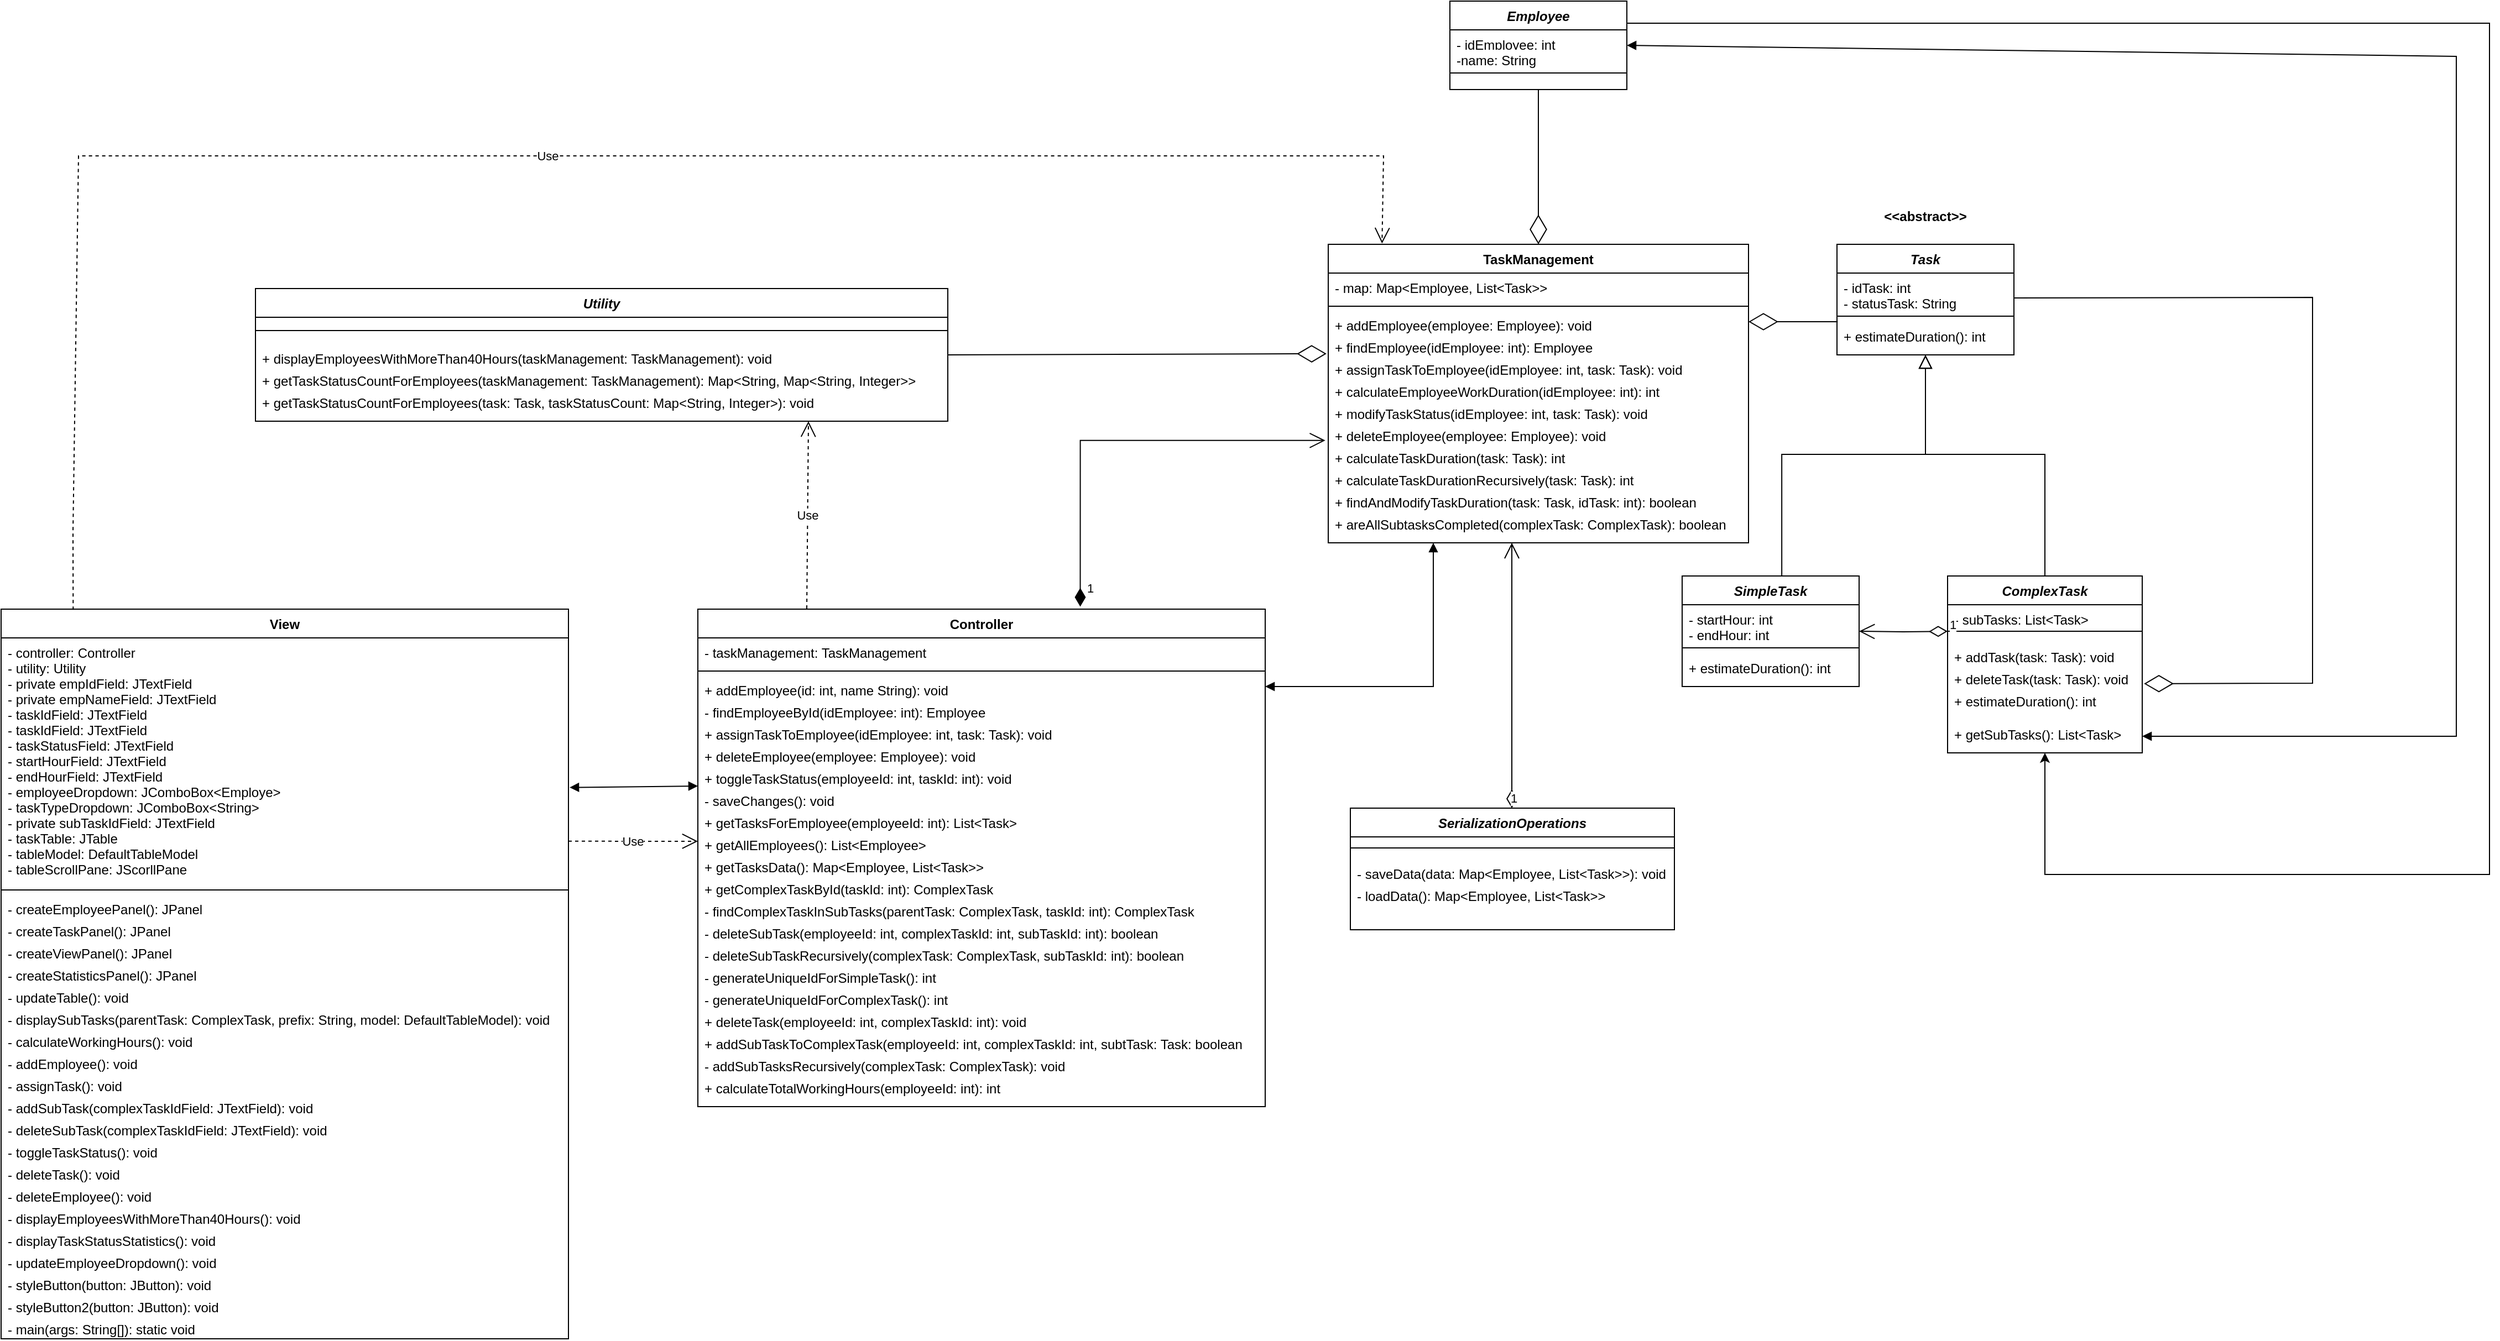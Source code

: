 <mxfile version="26.1.1" pages="3">
  <diagram id="C5RBs43oDa-KdzZeNtuy" name="Class Diagram">
    <mxGraphModel dx="4576" dy="1412" grid="1" gridSize="10" guides="1" tooltips="1" connect="1" arrows="1" fold="1" page="1" pageScale="1" pageWidth="827" pageHeight="1169" math="0" shadow="0">
      <root>
        <mxCell id="WIyWlLk6GJQsqaUBKTNV-0" />
        <mxCell id="WIyWlLk6GJQsqaUBKTNV-1" parent="WIyWlLk6GJQsqaUBKTNV-0" />
        <mxCell id="zkfFHV4jXpPFQw0GAbJ--0" value="Task" style="swimlane;fontStyle=3;align=center;verticalAlign=top;childLayout=stackLayout;horizontal=1;startSize=26;horizontalStack=0;resizeParent=1;resizeLast=0;collapsible=1;marginBottom=0;rounded=0;shadow=0;strokeWidth=1;" parent="WIyWlLk6GJQsqaUBKTNV-1" vertex="1">
          <mxGeometry x="210" y="320" width="160" height="100" as="geometry">
            <mxRectangle x="230" y="140" width="160" height="26" as="alternateBounds" />
          </mxGeometry>
        </mxCell>
        <mxCell id="zkfFHV4jXpPFQw0GAbJ--1" value="- idTask: int" style="text;align=left;verticalAlign=top;spacingLeft=4;spacingRight=4;overflow=hidden;rotatable=0;points=[[0,0.5],[1,0.5]];portConstraint=eastwest;" parent="zkfFHV4jXpPFQw0GAbJ--0" vertex="1">
          <mxGeometry y="26" width="160" height="14" as="geometry" />
        </mxCell>
        <mxCell id="zkfFHV4jXpPFQw0GAbJ--2" value="- statusTask: String" style="text;align=left;verticalAlign=top;spacingLeft=4;spacingRight=4;overflow=hidden;rotatable=0;points=[[0,0.5],[1,0.5]];portConstraint=eastwest;rounded=0;shadow=0;html=0;" parent="zkfFHV4jXpPFQw0GAbJ--0" vertex="1">
          <mxGeometry y="40" width="160" height="20" as="geometry" />
        </mxCell>
        <mxCell id="zkfFHV4jXpPFQw0GAbJ--4" value="" style="line;html=1;strokeWidth=1;align=left;verticalAlign=middle;spacingTop=-1;spacingLeft=3;spacingRight=3;rotatable=0;labelPosition=right;points=[];portConstraint=eastwest;" parent="zkfFHV4jXpPFQw0GAbJ--0" vertex="1">
          <mxGeometry y="60" width="160" height="10" as="geometry" />
        </mxCell>
        <mxCell id="zkfFHV4jXpPFQw0GAbJ--5" value="+ estimateDuration(): int" style="text;align=left;verticalAlign=top;spacingLeft=4;spacingRight=4;overflow=hidden;rotatable=0;points=[[0,0.5],[1,0.5]];portConstraint=eastwest;" parent="zkfFHV4jXpPFQw0GAbJ--0" vertex="1">
          <mxGeometry y="70" width="160" height="20" as="geometry" />
        </mxCell>
        <mxCell id="zkfFHV4jXpPFQw0GAbJ--12" value="" style="endArrow=block;endSize=10;endFill=0;shadow=0;strokeWidth=1;rounded=0;curved=0;edgeStyle=elbowEdgeStyle;elbow=vertical;exitX=0.563;exitY=0;exitDx=0;exitDy=0;exitPerimeter=0;" parent="WIyWlLk6GJQsqaUBKTNV-1" source="I8PFlKCPLrSHZDO6yJQt-6" target="zkfFHV4jXpPFQw0GAbJ--0" edge="1">
          <mxGeometry width="160" relative="1" as="geometry">
            <mxPoint x="190" y="560" as="sourcePoint" />
            <mxPoint x="190" y="403" as="targetPoint" />
            <Array as="points">
              <mxPoint x="290" y="510" />
            </Array>
          </mxGeometry>
        </mxCell>
        <mxCell id="zkfFHV4jXpPFQw0GAbJ--16" value="" style="endArrow=block;endSize=10;endFill=0;shadow=0;strokeWidth=1;rounded=0;curved=0;edgeStyle=elbowEdgeStyle;elbow=vertical;exitX=0.5;exitY=0;exitDx=0;exitDy=0;" parent="WIyWlLk6GJQsqaUBKTNV-1" source="I8PFlKCPLrSHZDO6yJQt-1" target="zkfFHV4jXpPFQw0GAbJ--0" edge="1">
          <mxGeometry width="160" relative="1" as="geometry">
            <mxPoint x="400" y="560" as="sourcePoint" />
            <mxPoint x="300" y="471" as="targetPoint" />
            <Array as="points">
              <mxPoint x="290" y="510" />
            </Array>
          </mxGeometry>
        </mxCell>
        <mxCell id="zkfFHV4jXpPFQw0GAbJ--17" value="TaskManagement" style="swimlane;fontStyle=1;align=center;verticalAlign=top;childLayout=stackLayout;horizontal=1;startSize=26;horizontalStack=0;resizeParent=1;resizeLast=0;collapsible=1;marginBottom=0;rounded=0;shadow=0;strokeWidth=1;" parent="WIyWlLk6GJQsqaUBKTNV-1" vertex="1">
          <mxGeometry x="-250" y="320" width="380" height="270" as="geometry">
            <mxRectangle x="550" y="140" width="160" height="26" as="alternateBounds" />
          </mxGeometry>
        </mxCell>
        <mxCell id="zkfFHV4jXpPFQw0GAbJ--18" value="- map: Map&lt;Employee, List&lt;Task&gt;&gt;" style="text;align=left;verticalAlign=top;spacingLeft=4;spacingRight=4;overflow=hidden;rotatable=0;points=[[0,0.5],[1,0.5]];portConstraint=eastwest;" parent="zkfFHV4jXpPFQw0GAbJ--17" vertex="1">
          <mxGeometry y="26" width="380" height="26" as="geometry" />
        </mxCell>
        <mxCell id="zkfFHV4jXpPFQw0GAbJ--23" value="" style="line;html=1;strokeWidth=1;align=left;verticalAlign=middle;spacingTop=-1;spacingLeft=3;spacingRight=3;rotatable=0;labelPosition=right;points=[];portConstraint=eastwest;" parent="zkfFHV4jXpPFQw0GAbJ--17" vertex="1">
          <mxGeometry y="52" width="380" height="8" as="geometry" />
        </mxCell>
        <mxCell id="I8PFlKCPLrSHZDO6yJQt-14" value="+ addEmployee(employee: Employee): void" style="text;align=left;verticalAlign=top;spacingLeft=4;spacingRight=4;overflow=hidden;rotatable=0;points=[[0,0.5],[1,0.5]];portConstraint=eastwest;" parent="zkfFHV4jXpPFQw0GAbJ--17" vertex="1">
          <mxGeometry y="60" width="380" height="20" as="geometry" />
        </mxCell>
        <mxCell id="I8PFlKCPLrSHZDO6yJQt-15" value="+ findEmployee(idEmployee: int): Employee" style="text;align=left;verticalAlign=top;spacingLeft=4;spacingRight=4;overflow=hidden;rotatable=0;points=[[0,0.5],[1,0.5]];portConstraint=eastwest;" parent="zkfFHV4jXpPFQw0GAbJ--17" vertex="1">
          <mxGeometry y="80" width="380" height="20" as="geometry" />
        </mxCell>
        <mxCell id="I8PFlKCPLrSHZDO6yJQt-16" value="+ assignTaskToEmployee(idEmployee: int, task: Task): void" style="text;align=left;verticalAlign=top;spacingLeft=4;spacingRight=4;overflow=hidden;rotatable=0;points=[[0,0.5],[1,0.5]];portConstraint=eastwest;" parent="zkfFHV4jXpPFQw0GAbJ--17" vertex="1">
          <mxGeometry y="100" width="380" height="20" as="geometry" />
        </mxCell>
        <mxCell id="I8PFlKCPLrSHZDO6yJQt-17" value="+ calculateEmployeeWorkDuration(idEmployee: int): int" style="text;align=left;verticalAlign=top;spacingLeft=4;spacingRight=4;overflow=hidden;rotatable=0;points=[[0,0.5],[1,0.5]];portConstraint=eastwest;" parent="zkfFHV4jXpPFQw0GAbJ--17" vertex="1">
          <mxGeometry y="120" width="380" height="20" as="geometry" />
        </mxCell>
        <mxCell id="I8PFlKCPLrSHZDO6yJQt-19" value="+ modifyTaskStatus(idEmployee: int, task: Task): void" style="text;align=left;verticalAlign=top;spacingLeft=4;spacingRight=4;overflow=hidden;rotatable=0;points=[[0,0.5],[1,0.5]];portConstraint=eastwest;" parent="zkfFHV4jXpPFQw0GAbJ--17" vertex="1">
          <mxGeometry y="140" width="380" height="20" as="geometry" />
        </mxCell>
        <mxCell id="I8PFlKCPLrSHZDO6yJQt-20" value="+ deleteEmployee(employee: Employee): void" style="text;align=left;verticalAlign=top;spacingLeft=4;spacingRight=4;overflow=hidden;rotatable=0;points=[[0,0.5],[1,0.5]];portConstraint=eastwest;" parent="zkfFHV4jXpPFQw0GAbJ--17" vertex="1">
          <mxGeometry y="160" width="380" height="20" as="geometry" />
        </mxCell>
        <mxCell id="I8PFlKCPLrSHZDO6yJQt-50" value="+ calculateTaskDuration(task: Task): int " style="text;align=left;verticalAlign=top;spacingLeft=4;spacingRight=4;overflow=hidden;rotatable=0;points=[[0,0.5],[1,0.5]];portConstraint=eastwest;" parent="zkfFHV4jXpPFQw0GAbJ--17" vertex="1">
          <mxGeometry y="180" width="380" height="20" as="geometry" />
        </mxCell>
        <mxCell id="6RNQ9JOmNGrseL3mevXN-9" value="+ calculateTaskDurationRecursively(task: Task): int " style="text;align=left;verticalAlign=top;spacingLeft=4;spacingRight=4;overflow=hidden;rotatable=0;points=[[0,0.5],[1,0.5]];portConstraint=eastwest;" parent="zkfFHV4jXpPFQw0GAbJ--17" vertex="1">
          <mxGeometry y="200" width="380" height="20" as="geometry" />
        </mxCell>
        <mxCell id="6RNQ9JOmNGrseL3mevXN-11" value="+ findAndModifyTaskDuration(task: Task, idTask: int): boolean" style="text;align=left;verticalAlign=top;spacingLeft=4;spacingRight=4;overflow=hidden;rotatable=0;points=[[0,0.5],[1,0.5]];portConstraint=eastwest;" parent="zkfFHV4jXpPFQw0GAbJ--17" vertex="1">
          <mxGeometry y="220" width="380" height="20" as="geometry" />
        </mxCell>
        <mxCell id="6RNQ9JOmNGrseL3mevXN-12" value="+ areAllSubtasksCompleted(complexTask: ComplexTask): boolean" style="text;align=left;verticalAlign=top;spacingLeft=4;spacingRight=4;overflow=hidden;rotatable=0;points=[[0,0.5],[1,0.5]];portConstraint=eastwest;" parent="zkfFHV4jXpPFQw0GAbJ--17" vertex="1">
          <mxGeometry y="240" width="380" height="20" as="geometry" />
        </mxCell>
        <mxCell id="I8PFlKCPLrSHZDO6yJQt-1" value="ComplexTask" style="swimlane;fontStyle=3;align=center;verticalAlign=top;childLayout=stackLayout;horizontal=1;startSize=26;horizontalStack=0;resizeParent=1;resizeLast=0;collapsible=1;marginBottom=0;rounded=0;shadow=0;strokeWidth=1;" parent="WIyWlLk6GJQsqaUBKTNV-1" vertex="1">
          <mxGeometry x="310" y="620" width="176" height="160" as="geometry">
            <mxRectangle x="230" y="140" width="160" height="26" as="alternateBounds" />
          </mxGeometry>
        </mxCell>
        <mxCell id="I8PFlKCPLrSHZDO6yJQt-2" value="- subTasks: List&lt;Task&gt;" style="text;align=left;verticalAlign=top;spacingLeft=4;spacingRight=4;overflow=hidden;rotatable=0;points=[[0,0.5],[1,0.5]];portConstraint=eastwest;" parent="I8PFlKCPLrSHZDO6yJQt-1" vertex="1">
          <mxGeometry y="26" width="176" height="14" as="geometry" />
        </mxCell>
        <mxCell id="I8PFlKCPLrSHZDO6yJQt-4" value="" style="line;html=1;strokeWidth=1;align=left;verticalAlign=middle;spacingTop=-1;spacingLeft=3;spacingRight=3;rotatable=0;labelPosition=right;points=[];portConstraint=eastwest;" parent="I8PFlKCPLrSHZDO6yJQt-1" vertex="1">
          <mxGeometry y="40" width="176" height="20" as="geometry" />
        </mxCell>
        <mxCell id="I8PFlKCPLrSHZDO6yJQt-11" value="+ addTask(task: Task): void" style="text;align=left;verticalAlign=top;spacingLeft=4;spacingRight=4;overflow=hidden;rotatable=0;points=[[0,0.5],[1,0.5]];portConstraint=eastwest;" parent="I8PFlKCPLrSHZDO6yJQt-1" vertex="1">
          <mxGeometry y="60" width="176" height="20" as="geometry" />
        </mxCell>
        <mxCell id="I8PFlKCPLrSHZDO6yJQt-12" value="+ deleteTask(task: Task): void" style="text;align=left;verticalAlign=top;spacingLeft=4;spacingRight=4;overflow=hidden;rotatable=0;points=[[0,0.5],[1,0.5]];portConstraint=eastwest;" parent="I8PFlKCPLrSHZDO6yJQt-1" vertex="1">
          <mxGeometry y="80" width="176" height="20" as="geometry" />
        </mxCell>
        <mxCell id="I8PFlKCPLrSHZDO6yJQt-5" value="+ estimateDuration(): int" style="text;align=left;verticalAlign=top;spacingLeft=4;spacingRight=4;overflow=hidden;rotatable=0;points=[[0,0.5],[1,0.5]];portConstraint=eastwest;" parent="I8PFlKCPLrSHZDO6yJQt-1" vertex="1">
          <mxGeometry y="100" width="176" height="30" as="geometry" />
        </mxCell>
        <mxCell id="6RNQ9JOmNGrseL3mevXN-8" value="+ getSubTasks(): List&lt;Task&gt;" style="text;align=left;verticalAlign=top;spacingLeft=4;spacingRight=4;overflow=hidden;rotatable=0;points=[[0,0.5],[1,0.5]];portConstraint=eastwest;" parent="I8PFlKCPLrSHZDO6yJQt-1" vertex="1">
          <mxGeometry y="130" width="176" height="30" as="geometry" />
        </mxCell>
        <mxCell id="I8PFlKCPLrSHZDO6yJQt-6" value="SimpleTask" style="swimlane;fontStyle=3;align=center;verticalAlign=top;childLayout=stackLayout;horizontal=1;startSize=26;horizontalStack=0;resizeParent=1;resizeLast=0;collapsible=1;marginBottom=0;rounded=0;shadow=0;strokeWidth=1;" parent="WIyWlLk6GJQsqaUBKTNV-1" vertex="1">
          <mxGeometry x="70" y="620" width="160" height="100" as="geometry">
            <mxRectangle x="120" y="350" width="160" height="26" as="alternateBounds" />
          </mxGeometry>
        </mxCell>
        <mxCell id="I8PFlKCPLrSHZDO6yJQt-7" value="- startHour: int" style="text;align=left;verticalAlign=top;spacingLeft=4;spacingRight=4;overflow=hidden;rotatable=0;points=[[0,0.5],[1,0.5]];portConstraint=eastwest;" parent="I8PFlKCPLrSHZDO6yJQt-6" vertex="1">
          <mxGeometry y="26" width="160" height="14" as="geometry" />
        </mxCell>
        <mxCell id="I8PFlKCPLrSHZDO6yJQt-8" value="- endHour: int" style="text;align=left;verticalAlign=top;spacingLeft=4;spacingRight=4;overflow=hidden;rotatable=0;points=[[0,0.5],[1,0.5]];portConstraint=eastwest;rounded=0;shadow=0;html=0;" parent="I8PFlKCPLrSHZDO6yJQt-6" vertex="1">
          <mxGeometry y="40" width="160" height="20" as="geometry" />
        </mxCell>
        <mxCell id="I8PFlKCPLrSHZDO6yJQt-9" value="" style="line;html=1;strokeWidth=1;align=left;verticalAlign=middle;spacingTop=-1;spacingLeft=3;spacingRight=3;rotatable=0;labelPosition=right;points=[];portConstraint=eastwest;" parent="I8PFlKCPLrSHZDO6yJQt-6" vertex="1">
          <mxGeometry y="60" width="160" height="10" as="geometry" />
        </mxCell>
        <mxCell id="I8PFlKCPLrSHZDO6yJQt-10" value="+ estimateDuration(): int" style="text;align=left;verticalAlign=top;spacingLeft=4;spacingRight=4;overflow=hidden;rotatable=0;points=[[0,0.5],[1,0.5]];portConstraint=eastwest;" parent="I8PFlKCPLrSHZDO6yJQt-6" vertex="1">
          <mxGeometry y="70" width="160" height="20" as="geometry" />
        </mxCell>
        <mxCell id="I8PFlKCPLrSHZDO6yJQt-13" value="&lt;b&gt;&amp;lt;&amp;lt;abstract&amp;gt;&amp;gt;&lt;/b&gt;" style="text;html=1;align=center;verticalAlign=middle;whiteSpace=wrap;rounded=0;" parent="WIyWlLk6GJQsqaUBKTNV-1" vertex="1">
          <mxGeometry x="247" y="280" width="86" height="30" as="geometry" />
        </mxCell>
        <mxCell id="6RNQ9JOmNGrseL3mevXN-87" style="edgeStyle=orthogonalEdgeStyle;rounded=0;orthogonalLoop=1;jettySize=auto;html=1;exitX=1;exitY=0.25;exitDx=0;exitDy=0;" parent="WIyWlLk6GJQsqaUBKTNV-1" source="I8PFlKCPLrSHZDO6yJQt-23" target="6RNQ9JOmNGrseL3mevXN-8" edge="1">
          <mxGeometry relative="1" as="geometry">
            <mxPoint x="420" y="890" as="targetPoint" />
            <Array as="points">
              <mxPoint x="800" y="120" />
              <mxPoint x="800" y="890" />
              <mxPoint x="398" y="890" />
            </Array>
          </mxGeometry>
        </mxCell>
        <mxCell id="I8PFlKCPLrSHZDO6yJQt-23" value="Employee" style="swimlane;fontStyle=3;align=center;verticalAlign=top;childLayout=stackLayout;horizontal=1;startSize=26;horizontalStack=0;resizeParent=1;resizeLast=0;collapsible=1;marginBottom=0;rounded=0;shadow=0;strokeWidth=1;" parent="WIyWlLk6GJQsqaUBKTNV-1" vertex="1">
          <mxGeometry x="-140" y="100" width="160" height="80" as="geometry">
            <mxRectangle x="230" y="140" width="160" height="26" as="alternateBounds" />
          </mxGeometry>
        </mxCell>
        <mxCell id="I8PFlKCPLrSHZDO6yJQt-24" value="- idEmployee: int" style="text;align=left;verticalAlign=top;spacingLeft=4;spacingRight=4;overflow=hidden;rotatable=0;points=[[0,0.5],[1,0.5]];portConstraint=eastwest;" parent="I8PFlKCPLrSHZDO6yJQt-23" vertex="1">
          <mxGeometry y="26" width="160" height="14" as="geometry" />
        </mxCell>
        <mxCell id="I8PFlKCPLrSHZDO6yJQt-25" value="-name: String" style="text;align=left;verticalAlign=top;spacingLeft=4;spacingRight=4;overflow=hidden;rotatable=0;points=[[0,0.5],[1,0.5]];portConstraint=eastwest;rounded=0;shadow=0;html=0;" parent="I8PFlKCPLrSHZDO6yJQt-23" vertex="1">
          <mxGeometry y="40" width="160" height="20" as="geometry" />
        </mxCell>
        <mxCell id="I8PFlKCPLrSHZDO6yJQt-26" value="" style="line;html=1;strokeWidth=1;align=left;verticalAlign=middle;spacingTop=-1;spacingLeft=3;spacingRight=3;rotatable=0;labelPosition=right;points=[];portConstraint=eastwest;" parent="I8PFlKCPLrSHZDO6yJQt-23" vertex="1">
          <mxGeometry y="60" width="160" height="10" as="geometry" />
        </mxCell>
        <mxCell id="I8PFlKCPLrSHZDO6yJQt-36" value="Utility" style="swimlane;fontStyle=3;align=center;verticalAlign=top;childLayout=stackLayout;horizontal=1;startSize=26;horizontalStack=0;resizeParent=1;resizeLast=0;collapsible=1;marginBottom=0;rounded=0;shadow=0;strokeWidth=1;" parent="WIyWlLk6GJQsqaUBKTNV-1" vertex="1">
          <mxGeometry x="-1220" y="360" width="626" height="120" as="geometry">
            <mxRectangle x="230" y="140" width="160" height="26" as="alternateBounds" />
          </mxGeometry>
        </mxCell>
        <mxCell id="I8PFlKCPLrSHZDO6yJQt-38" value="" style="line;html=1;strokeWidth=1;align=left;verticalAlign=middle;spacingTop=-1;spacingLeft=3;spacingRight=3;rotatable=0;labelPosition=right;points=[];portConstraint=eastwest;" parent="I8PFlKCPLrSHZDO6yJQt-36" vertex="1">
          <mxGeometry y="26" width="626" height="24" as="geometry" />
        </mxCell>
        <mxCell id="I8PFlKCPLrSHZDO6yJQt-39" value="+ displayEmployeesWithMoreThan40Hours(taskManagement: TaskManagement): void" style="text;align=left;verticalAlign=top;spacingLeft=4;spacingRight=4;overflow=hidden;rotatable=0;points=[[0,0.5],[1,0.5]];portConstraint=eastwest;" parent="I8PFlKCPLrSHZDO6yJQt-36" vertex="1">
          <mxGeometry y="50" width="626" height="20" as="geometry" />
        </mxCell>
        <mxCell id="I8PFlKCPLrSHZDO6yJQt-40" value="+ getTaskStatusCountForEmployees(taskManagement: TaskManagement): Map&lt;String, Map&lt;String, Integer&gt;&gt;" style="text;align=left;verticalAlign=top;spacingLeft=4;spacingRight=4;overflow=hidden;rotatable=0;points=[[0,0.5],[1,0.5]];portConstraint=eastwest;" parent="I8PFlKCPLrSHZDO6yJQt-36" vertex="1">
          <mxGeometry y="70" width="626" height="20" as="geometry" />
        </mxCell>
        <mxCell id="6RNQ9JOmNGrseL3mevXN-14" value="+ getTaskStatusCountForEmployees(task: Task, taskStatusCount: Map&lt;String, Integer&gt;): void" style="text;align=left;verticalAlign=top;spacingLeft=4;spacingRight=4;overflow=hidden;rotatable=0;points=[[0,0.5],[1,0.5]];portConstraint=eastwest;" parent="I8PFlKCPLrSHZDO6yJQt-36" vertex="1">
          <mxGeometry y="90" width="626" height="20" as="geometry" />
        </mxCell>
        <mxCell id="I8PFlKCPLrSHZDO6yJQt-44" value="SerializationOperations" style="swimlane;fontStyle=3;align=center;verticalAlign=top;childLayout=stackLayout;horizontal=1;startSize=26;horizontalStack=0;resizeParent=1;resizeLast=0;collapsible=1;marginBottom=0;rounded=0;shadow=0;strokeWidth=1;" parent="WIyWlLk6GJQsqaUBKTNV-1" vertex="1">
          <mxGeometry x="-230" y="830" width="293" height="110" as="geometry">
            <mxRectangle x="230" y="140" width="160" height="26" as="alternateBounds" />
          </mxGeometry>
        </mxCell>
        <mxCell id="I8PFlKCPLrSHZDO6yJQt-46" value="" style="line;html=1;strokeWidth=1;align=left;verticalAlign=middle;spacingTop=-1;spacingLeft=3;spacingRight=3;rotatable=0;labelPosition=right;points=[];portConstraint=eastwest;" parent="I8PFlKCPLrSHZDO6yJQt-44" vertex="1">
          <mxGeometry y="26" width="293" height="20" as="geometry" />
        </mxCell>
        <mxCell id="I8PFlKCPLrSHZDO6yJQt-47" value="- saveData(data: Map&lt;Employee, List&lt;Task&gt;&gt;): void " style="text;align=left;verticalAlign=top;spacingLeft=4;spacingRight=4;overflow=hidden;rotatable=0;points=[[0,0.5],[1,0.5]];portConstraint=eastwest;" parent="I8PFlKCPLrSHZDO6yJQt-44" vertex="1">
          <mxGeometry y="46" width="293" height="20" as="geometry" />
        </mxCell>
        <mxCell id="I8PFlKCPLrSHZDO6yJQt-48" value="- loadData(): Map&lt;Employee, List&lt;Task&gt;&gt;" style="text;align=left;verticalAlign=top;spacingLeft=4;spacingRight=4;overflow=hidden;rotatable=0;points=[[0,0.5],[1,0.5]];portConstraint=eastwest;" parent="I8PFlKCPLrSHZDO6yJQt-44" vertex="1">
          <mxGeometry y="66" width="293" height="20" as="geometry" />
        </mxCell>
        <mxCell id="6RNQ9JOmNGrseL3mevXN-20" value="" style="endArrow=diamondThin;endFill=0;endSize=24;html=1;rounded=0;entryX=1.009;entryY=-0.053;entryDx=0;entryDy=0;entryPerimeter=0;" parent="WIyWlLk6GJQsqaUBKTNV-1" edge="1">
          <mxGeometry width="160" relative="1" as="geometry">
            <mxPoint x="370" y="368.47" as="sourcePoint" />
            <mxPoint x="487.584" y="717.41" as="targetPoint" />
            <Array as="points">
              <mxPoint x="640" y="368" />
              <mxPoint x="640" y="717" />
            </Array>
          </mxGeometry>
        </mxCell>
        <mxCell id="6RNQ9JOmNGrseL3mevXN-22" value="" style="endArrow=diamondThin;endFill=0;endSize=24;html=1;rounded=0;entryX=-0.004;entryY=0.949;entryDx=0;entryDy=0;entryPerimeter=0;exitX=1;exitY=0.5;exitDx=0;exitDy=0;" parent="WIyWlLk6GJQsqaUBKTNV-1" source="I8PFlKCPLrSHZDO6yJQt-39" target="I8PFlKCPLrSHZDO6yJQt-15" edge="1">
          <mxGeometry width="160" relative="1" as="geometry">
            <mxPoint x="-420" y="420" as="sourcePoint" />
            <mxPoint x="-260" y="420" as="targetPoint" />
          </mxGeometry>
        </mxCell>
        <mxCell id="6RNQ9JOmNGrseL3mevXN-27" value="" style="endArrow=diamondThin;endFill=0;endSize=24;html=1;rounded=0;entryX=0.5;entryY=0;entryDx=0;entryDy=0;exitX=0.5;exitY=1;exitDx=0;exitDy=0;" parent="WIyWlLk6GJQsqaUBKTNV-1" source="I8PFlKCPLrSHZDO6yJQt-23" target="zkfFHV4jXpPFQw0GAbJ--17" edge="1">
          <mxGeometry width="160" relative="1" as="geometry">
            <mxPoint x="-140" y="240" as="sourcePoint" />
            <mxPoint x="20" y="240" as="targetPoint" />
          </mxGeometry>
        </mxCell>
        <mxCell id="6RNQ9JOmNGrseL3mevXN-28" value="" style="endArrow=diamondThin;endFill=0;endSize=24;html=1;rounded=0;entryX=1;entryY=0.5;entryDx=0;entryDy=0;exitX=0.004;exitY=-0.001;exitDx=0;exitDy=0;exitPerimeter=0;" parent="WIyWlLk6GJQsqaUBKTNV-1" source="zkfFHV4jXpPFQw0GAbJ--5" target="I8PFlKCPLrSHZDO6yJQt-14" edge="1">
          <mxGeometry width="160" relative="1" as="geometry">
            <mxPoint x="80" y="240" as="sourcePoint" />
            <mxPoint x="240" y="240" as="targetPoint" />
          </mxGeometry>
        </mxCell>
        <mxCell id="6RNQ9JOmNGrseL3mevXN-29" value="Controller" style="swimlane;fontStyle=1;align=center;verticalAlign=top;childLayout=stackLayout;horizontal=1;startSize=26;horizontalStack=0;resizeParent=1;resizeLast=0;collapsible=1;marginBottom=0;rounded=0;shadow=0;strokeWidth=1;" parent="WIyWlLk6GJQsqaUBKTNV-1" vertex="1">
          <mxGeometry x="-820" y="650" width="513" height="450" as="geometry">
            <mxRectangle x="550" y="140" width="160" height="26" as="alternateBounds" />
          </mxGeometry>
        </mxCell>
        <mxCell id="6RNQ9JOmNGrseL3mevXN-30" value="- taskManagement: TaskManagement" style="text;align=left;verticalAlign=top;spacingLeft=4;spacingRight=4;overflow=hidden;rotatable=0;points=[[0,0.5],[1,0.5]];portConstraint=eastwest;" parent="6RNQ9JOmNGrseL3mevXN-29" vertex="1">
          <mxGeometry y="26" width="513" height="26" as="geometry" />
        </mxCell>
        <mxCell id="6RNQ9JOmNGrseL3mevXN-31" value="" style="line;html=1;strokeWidth=1;align=left;verticalAlign=middle;spacingTop=-1;spacingLeft=3;spacingRight=3;rotatable=0;labelPosition=right;points=[];portConstraint=eastwest;" parent="6RNQ9JOmNGrseL3mevXN-29" vertex="1">
          <mxGeometry y="52" width="513" height="8" as="geometry" />
        </mxCell>
        <mxCell id="6RNQ9JOmNGrseL3mevXN-32" value="+ addEmployee(id: int, name String): void" style="text;align=left;verticalAlign=top;spacingLeft=4;spacingRight=4;overflow=hidden;rotatable=0;points=[[0,0.5],[1,0.5]];portConstraint=eastwest;" parent="6RNQ9JOmNGrseL3mevXN-29" vertex="1">
          <mxGeometry y="60" width="513" height="20" as="geometry" />
        </mxCell>
        <mxCell id="6RNQ9JOmNGrseL3mevXN-33" value="- findEmployeeById(idEmployee: int): Employee" style="text;align=left;verticalAlign=top;spacingLeft=4;spacingRight=4;overflow=hidden;rotatable=0;points=[[0,0.5],[1,0.5]];portConstraint=eastwest;" parent="6RNQ9JOmNGrseL3mevXN-29" vertex="1">
          <mxGeometry y="80" width="513" height="20" as="geometry" />
        </mxCell>
        <mxCell id="6RNQ9JOmNGrseL3mevXN-34" value="+ assignTaskToEmployee(idEmployee: int, task: Task): void" style="text;align=left;verticalAlign=top;spacingLeft=4;spacingRight=4;overflow=hidden;rotatable=0;points=[[0,0.5],[1,0.5]];portConstraint=eastwest;" parent="6RNQ9JOmNGrseL3mevXN-29" vertex="1">
          <mxGeometry y="100" width="513" height="20" as="geometry" />
        </mxCell>
        <mxCell id="6RNQ9JOmNGrseL3mevXN-37" value="+ deleteEmployee(employee: Employee): void" style="text;align=left;verticalAlign=top;spacingLeft=4;spacingRight=4;overflow=hidden;rotatable=0;points=[[0,0.5],[1,0.5]];portConstraint=eastwest;" parent="6RNQ9JOmNGrseL3mevXN-29" vertex="1">
          <mxGeometry y="120" width="513" height="20" as="geometry" />
        </mxCell>
        <mxCell id="6RNQ9JOmNGrseL3mevXN-42" value="+ toggleTaskStatus(employeeId: int, taskId: int): void" style="text;align=left;verticalAlign=top;spacingLeft=4;spacingRight=4;overflow=hidden;rotatable=0;points=[[0,0.5],[1,0.5]];portConstraint=eastwest;" parent="6RNQ9JOmNGrseL3mevXN-29" vertex="1">
          <mxGeometry y="140" width="513" height="20" as="geometry" />
        </mxCell>
        <mxCell id="6RNQ9JOmNGrseL3mevXN-36" value="- saveChanges(): void" style="text;align=left;verticalAlign=top;spacingLeft=4;spacingRight=4;overflow=hidden;rotatable=0;points=[[0,0.5],[1,0.5]];portConstraint=eastwest;" parent="6RNQ9JOmNGrseL3mevXN-29" vertex="1">
          <mxGeometry y="160" width="513" height="20" as="geometry" />
        </mxCell>
        <mxCell id="6RNQ9JOmNGrseL3mevXN-38" value="+ getTasksForEmployee(employeeId: int): List&lt;Task&gt;" style="text;align=left;verticalAlign=top;spacingLeft=4;spacingRight=4;overflow=hidden;rotatable=0;points=[[0,0.5],[1,0.5]];portConstraint=eastwest;" parent="6RNQ9JOmNGrseL3mevXN-29" vertex="1">
          <mxGeometry y="180" width="513" height="20" as="geometry" />
        </mxCell>
        <mxCell id="6RNQ9JOmNGrseL3mevXN-39" value="+ getAllEmployees(): List&lt;Employee&gt;" style="text;align=left;verticalAlign=top;spacingLeft=4;spacingRight=4;overflow=hidden;rotatable=0;points=[[0,0.5],[1,0.5]];portConstraint=eastwest;" parent="6RNQ9JOmNGrseL3mevXN-29" vertex="1">
          <mxGeometry y="200" width="513" height="20" as="geometry" />
        </mxCell>
        <mxCell id="6RNQ9JOmNGrseL3mevXN-40" value="+ getTasksData(): Map&lt;Employee, List&lt;Task&gt;&gt;" style="text;align=left;verticalAlign=top;spacingLeft=4;spacingRight=4;overflow=hidden;rotatable=0;points=[[0,0.5],[1,0.5]];portConstraint=eastwest;" parent="6RNQ9JOmNGrseL3mevXN-29" vertex="1">
          <mxGeometry y="220" width="513" height="20" as="geometry" />
        </mxCell>
        <mxCell id="6RNQ9JOmNGrseL3mevXN-41" value="+ getComplexTaskById(taskId: int): ComplexTask" style="text;align=left;verticalAlign=top;spacingLeft=4;spacingRight=4;overflow=hidden;rotatable=0;points=[[0,0.5],[1,0.5]];portConstraint=eastwest;" parent="6RNQ9JOmNGrseL3mevXN-29" vertex="1">
          <mxGeometry y="240" width="513" height="20" as="geometry" />
        </mxCell>
        <mxCell id="6RNQ9JOmNGrseL3mevXN-35" value="- findComplexTaskInSubTasks(parentTask: ComplexTask, taskId: int): ComplexTask" style="text;align=left;verticalAlign=top;spacingLeft=4;spacingRight=4;overflow=hidden;rotatable=0;points=[[0,0.5],[1,0.5]];portConstraint=eastwest;" parent="6RNQ9JOmNGrseL3mevXN-29" vertex="1">
          <mxGeometry y="260" width="513" height="20" as="geometry" />
        </mxCell>
        <mxCell id="6RNQ9JOmNGrseL3mevXN-43" value="- deleteSubTask(employeeId: int, complexTaskId: int, subTaskId: int): boolean" style="text;align=left;verticalAlign=top;spacingLeft=4;spacingRight=4;overflow=hidden;rotatable=0;points=[[0,0.5],[1,0.5]];portConstraint=eastwest;" parent="6RNQ9JOmNGrseL3mevXN-29" vertex="1">
          <mxGeometry y="280" width="513" height="20" as="geometry" />
        </mxCell>
        <mxCell id="6RNQ9JOmNGrseL3mevXN-44" value="- deleteSubTaskRecursively(complexTask: ComplexTask, subTaskId: int): boolean" style="text;align=left;verticalAlign=top;spacingLeft=4;spacingRight=4;overflow=hidden;rotatable=0;points=[[0,0.5],[1,0.5]];portConstraint=eastwest;" parent="6RNQ9JOmNGrseL3mevXN-29" vertex="1">
          <mxGeometry y="300" width="513" height="20" as="geometry" />
        </mxCell>
        <mxCell id="6RNQ9JOmNGrseL3mevXN-45" value="- generateUniqueIdForSimpleTask(): int" style="text;align=left;verticalAlign=top;spacingLeft=4;spacingRight=4;overflow=hidden;rotatable=0;points=[[0,0.5],[1,0.5]];portConstraint=eastwest;" parent="6RNQ9JOmNGrseL3mevXN-29" vertex="1">
          <mxGeometry y="320" width="513" height="20" as="geometry" />
        </mxCell>
        <mxCell id="6RNQ9JOmNGrseL3mevXN-47" value="- generateUniqueIdForComplexTask(): int" style="text;align=left;verticalAlign=top;spacingLeft=4;spacingRight=4;overflow=hidden;rotatable=0;points=[[0,0.5],[1,0.5]];portConstraint=eastwest;" parent="6RNQ9JOmNGrseL3mevXN-29" vertex="1">
          <mxGeometry y="340" width="513" height="20" as="geometry" />
        </mxCell>
        <mxCell id="6RNQ9JOmNGrseL3mevXN-48" value="+ deleteTask(employeeId: int, complexTaskId: int): void" style="text;align=left;verticalAlign=top;spacingLeft=4;spacingRight=4;overflow=hidden;rotatable=0;points=[[0,0.5],[1,0.5]];portConstraint=eastwest;" parent="6RNQ9JOmNGrseL3mevXN-29" vertex="1">
          <mxGeometry y="360" width="513" height="20" as="geometry" />
        </mxCell>
        <mxCell id="6RNQ9JOmNGrseL3mevXN-49" value="+ addSubTaskToComplexTask(employeeId: int, complexTaskId: int, subtTask: Task: boolean" style="text;align=left;verticalAlign=top;spacingLeft=4;spacingRight=4;overflow=hidden;rotatable=0;points=[[0,0.5],[1,0.5]];portConstraint=eastwest;" parent="6RNQ9JOmNGrseL3mevXN-29" vertex="1">
          <mxGeometry y="380" width="513" height="20" as="geometry" />
        </mxCell>
        <mxCell id="6RNQ9JOmNGrseL3mevXN-50" value="- addSubTasksRecursively(complexTask: ComplexTask): void" style="text;align=left;verticalAlign=top;spacingLeft=4;spacingRight=4;overflow=hidden;rotatable=0;points=[[0,0.5],[1,0.5]];portConstraint=eastwest;" parent="6RNQ9JOmNGrseL3mevXN-29" vertex="1">
          <mxGeometry y="400" width="513" height="20" as="geometry" />
        </mxCell>
        <mxCell id="6RNQ9JOmNGrseL3mevXN-51" value="+ calculateTotalWorkingHours(employeeId: int): int" style="text;align=left;verticalAlign=top;spacingLeft=4;spacingRight=4;overflow=hidden;rotatable=0;points=[[0,0.5],[1,0.5]];portConstraint=eastwest;" parent="6RNQ9JOmNGrseL3mevXN-29" vertex="1">
          <mxGeometry y="420" width="513" height="20" as="geometry" />
        </mxCell>
        <mxCell id="6RNQ9JOmNGrseL3mevXN-52" value="View" style="swimlane;fontStyle=1;align=center;verticalAlign=top;childLayout=stackLayout;horizontal=1;startSize=26;horizontalStack=0;resizeParent=1;resizeLast=0;collapsible=1;marginBottom=0;rounded=0;shadow=0;strokeWidth=1;" parent="WIyWlLk6GJQsqaUBKTNV-1" vertex="1">
          <mxGeometry x="-1450" y="650" width="513" height="660" as="geometry">
            <mxRectangle x="550" y="140" width="160" height="26" as="alternateBounds" />
          </mxGeometry>
        </mxCell>
        <mxCell id="6RNQ9JOmNGrseL3mevXN-53" value="- controller: Controller&#xa;- utility: Utility&#xa;- private empIdField: JTextField&#xa;- private empNameField: JTextField&#xa;- taskIdField: JTextField&#xa;- taskIdField: JTextField&#xa;- taskStatusField: JTextField&#xa;- startHourField: JTextField&#xa;- endHourField: JTextField&#xa;- employeeDropdown: JComboBox&lt;Employe&gt;&#xa;- taskTypeDropdown: JComboBox&lt;String&gt;&#xa;- private subTaskIdField: JTextField&#xa;- taskTable: JTable&#xa;- tableModel: DefaultTableModel&#xa;- tableScrollPane: JScorllPane" style="text;align=left;verticalAlign=top;spacingLeft=4;spacingRight=4;overflow=hidden;rotatable=0;points=[[0,0.5],[1,0.5]];portConstraint=eastwest;" parent="6RNQ9JOmNGrseL3mevXN-52" vertex="1">
          <mxGeometry y="26" width="513" height="224" as="geometry" />
        </mxCell>
        <mxCell id="6RNQ9JOmNGrseL3mevXN-54" value="" style="line;html=1;strokeWidth=1;align=left;verticalAlign=middle;spacingTop=-1;spacingLeft=3;spacingRight=3;rotatable=0;labelPosition=right;points=[];portConstraint=eastwest;" parent="6RNQ9JOmNGrseL3mevXN-52" vertex="1">
          <mxGeometry y="250" width="513" height="8" as="geometry" />
        </mxCell>
        <mxCell id="6RNQ9JOmNGrseL3mevXN-55" value="- createEmployeePanel(): JPanel" style="text;align=left;verticalAlign=top;spacingLeft=4;spacingRight=4;overflow=hidden;rotatable=0;points=[[0,0.5],[1,0.5]];portConstraint=eastwest;" parent="6RNQ9JOmNGrseL3mevXN-52" vertex="1">
          <mxGeometry y="258" width="513" height="20" as="geometry" />
        </mxCell>
        <mxCell id="6RNQ9JOmNGrseL3mevXN-56" value="- createTaskPanel(): JPanel" style="text;align=left;verticalAlign=top;spacingLeft=4;spacingRight=4;overflow=hidden;rotatable=0;points=[[0,0.5],[1,0.5]];portConstraint=eastwest;" parent="6RNQ9JOmNGrseL3mevXN-52" vertex="1">
          <mxGeometry y="278" width="513" height="20" as="geometry" />
        </mxCell>
        <mxCell id="6RNQ9JOmNGrseL3mevXN-57" value="- createViewPanel(): JPanel" style="text;align=left;verticalAlign=top;spacingLeft=4;spacingRight=4;overflow=hidden;rotatable=0;points=[[0,0.5],[1,0.5]];portConstraint=eastwest;" parent="6RNQ9JOmNGrseL3mevXN-52" vertex="1">
          <mxGeometry y="298" width="513" height="20" as="geometry" />
        </mxCell>
        <mxCell id="6RNQ9JOmNGrseL3mevXN-58" value="- createStatisticsPanel(): JPanel" style="text;align=left;verticalAlign=top;spacingLeft=4;spacingRight=4;overflow=hidden;rotatable=0;points=[[0,0.5],[1,0.5]];portConstraint=eastwest;" parent="6RNQ9JOmNGrseL3mevXN-52" vertex="1">
          <mxGeometry y="318" width="513" height="20" as="geometry" />
        </mxCell>
        <mxCell id="6RNQ9JOmNGrseL3mevXN-59" value="- updateTable(): void" style="text;align=left;verticalAlign=top;spacingLeft=4;spacingRight=4;overflow=hidden;rotatable=0;points=[[0,0.5],[1,0.5]];portConstraint=eastwest;" parent="6RNQ9JOmNGrseL3mevXN-52" vertex="1">
          <mxGeometry y="338" width="513" height="20" as="geometry" />
        </mxCell>
        <mxCell id="6RNQ9JOmNGrseL3mevXN-60" value="- displaySubTasks(parentTask: ComplexTask, prefix: String, model: DefaultTableModel): void" style="text;align=left;verticalAlign=top;spacingLeft=4;spacingRight=4;overflow=hidden;rotatable=0;points=[[0,0.5],[1,0.5]];portConstraint=eastwest;" parent="6RNQ9JOmNGrseL3mevXN-52" vertex="1">
          <mxGeometry y="358" width="513" height="20" as="geometry" />
        </mxCell>
        <mxCell id="6RNQ9JOmNGrseL3mevXN-61" value="- calculateWorkingHours(): void" style="text;align=left;verticalAlign=top;spacingLeft=4;spacingRight=4;overflow=hidden;rotatable=0;points=[[0,0.5],[1,0.5]];portConstraint=eastwest;" parent="6RNQ9JOmNGrseL3mevXN-52" vertex="1">
          <mxGeometry y="378" width="513" height="20" as="geometry" />
        </mxCell>
        <mxCell id="6RNQ9JOmNGrseL3mevXN-62" value="- addEmployee(): void" style="text;align=left;verticalAlign=top;spacingLeft=4;spacingRight=4;overflow=hidden;rotatable=0;points=[[0,0.5],[1,0.5]];portConstraint=eastwest;" parent="6RNQ9JOmNGrseL3mevXN-52" vertex="1">
          <mxGeometry y="398" width="513" height="20" as="geometry" />
        </mxCell>
        <mxCell id="6RNQ9JOmNGrseL3mevXN-63" value="- assignTask(): void" style="text;align=left;verticalAlign=top;spacingLeft=4;spacingRight=4;overflow=hidden;rotatable=0;points=[[0,0.5],[1,0.5]];portConstraint=eastwest;" parent="6RNQ9JOmNGrseL3mevXN-52" vertex="1">
          <mxGeometry y="418" width="513" height="20" as="geometry" />
        </mxCell>
        <mxCell id="6RNQ9JOmNGrseL3mevXN-64" value="- addSubTask(complexTaskIdField: JTextField): void" style="text;align=left;verticalAlign=top;spacingLeft=4;spacingRight=4;overflow=hidden;rotatable=0;points=[[0,0.5],[1,0.5]];portConstraint=eastwest;" parent="6RNQ9JOmNGrseL3mevXN-52" vertex="1">
          <mxGeometry y="438" width="513" height="20" as="geometry" />
        </mxCell>
        <mxCell id="6RNQ9JOmNGrseL3mevXN-65" value="- deleteSubTask(complexTaskIdField: JTextField): void" style="text;align=left;verticalAlign=top;spacingLeft=4;spacingRight=4;overflow=hidden;rotatable=0;points=[[0,0.5],[1,0.5]];portConstraint=eastwest;" parent="6RNQ9JOmNGrseL3mevXN-52" vertex="1">
          <mxGeometry y="458" width="513" height="20" as="geometry" />
        </mxCell>
        <mxCell id="6RNQ9JOmNGrseL3mevXN-66" value="- toggleTaskStatus(): void" style="text;align=left;verticalAlign=top;spacingLeft=4;spacingRight=4;overflow=hidden;rotatable=0;points=[[0,0.5],[1,0.5]];portConstraint=eastwest;" parent="6RNQ9JOmNGrseL3mevXN-52" vertex="1">
          <mxGeometry y="478" width="513" height="20" as="geometry" />
        </mxCell>
        <mxCell id="6RNQ9JOmNGrseL3mevXN-67" value="- deleteTask(): void" style="text;align=left;verticalAlign=top;spacingLeft=4;spacingRight=4;overflow=hidden;rotatable=0;points=[[0,0.5],[1,0.5]];portConstraint=eastwest;" parent="6RNQ9JOmNGrseL3mevXN-52" vertex="1">
          <mxGeometry y="498" width="513" height="20" as="geometry" />
        </mxCell>
        <mxCell id="6RNQ9JOmNGrseL3mevXN-68" value="- deleteEmployee(): void" style="text;align=left;verticalAlign=top;spacingLeft=4;spacingRight=4;overflow=hidden;rotatable=0;points=[[0,0.5],[1,0.5]];portConstraint=eastwest;" parent="6RNQ9JOmNGrseL3mevXN-52" vertex="1">
          <mxGeometry y="518" width="513" height="20" as="geometry" />
        </mxCell>
        <mxCell id="6RNQ9JOmNGrseL3mevXN-69" value="- displayEmployeesWithMoreThan40Hours(): void" style="text;align=left;verticalAlign=top;spacingLeft=4;spacingRight=4;overflow=hidden;rotatable=0;points=[[0,0.5],[1,0.5]];portConstraint=eastwest;" parent="6RNQ9JOmNGrseL3mevXN-52" vertex="1">
          <mxGeometry y="538" width="513" height="20" as="geometry" />
        </mxCell>
        <mxCell id="6RNQ9JOmNGrseL3mevXN-70" value="- displayTaskStatusStatistics(): void" style="text;align=left;verticalAlign=top;spacingLeft=4;spacingRight=4;overflow=hidden;rotatable=0;points=[[0,0.5],[1,0.5]];portConstraint=eastwest;" parent="6RNQ9JOmNGrseL3mevXN-52" vertex="1">
          <mxGeometry y="558" width="513" height="20" as="geometry" />
        </mxCell>
        <mxCell id="6RNQ9JOmNGrseL3mevXN-71" value="- updateEmployeeDropdown(): void" style="text;align=left;verticalAlign=top;spacingLeft=4;spacingRight=4;overflow=hidden;rotatable=0;points=[[0,0.5],[1,0.5]];portConstraint=eastwest;" parent="6RNQ9JOmNGrseL3mevXN-52" vertex="1">
          <mxGeometry y="578" width="513" height="20" as="geometry" />
        </mxCell>
        <mxCell id="6RNQ9JOmNGrseL3mevXN-72" value="- styleButton(button: JButton): void" style="text;align=left;verticalAlign=top;spacingLeft=4;spacingRight=4;overflow=hidden;rotatable=0;points=[[0,0.5],[1,0.5]];portConstraint=eastwest;" parent="6RNQ9JOmNGrseL3mevXN-52" vertex="1">
          <mxGeometry y="598" width="513" height="20" as="geometry" />
        </mxCell>
        <mxCell id="6RNQ9JOmNGrseL3mevXN-73" value="- styleButton2(button: JButton): void" style="text;align=left;verticalAlign=top;spacingLeft=4;spacingRight=4;overflow=hidden;rotatable=0;points=[[0,0.5],[1,0.5]];portConstraint=eastwest;" parent="6RNQ9JOmNGrseL3mevXN-52" vertex="1">
          <mxGeometry y="618" width="513" height="20" as="geometry" />
        </mxCell>
        <mxCell id="6RNQ9JOmNGrseL3mevXN-74" value="- main(args: String[]): static void" style="text;align=left;verticalAlign=top;spacingLeft=4;spacingRight=4;overflow=hidden;rotatable=0;points=[[0,0.5],[1,0.5]];portConstraint=eastwest;" parent="6RNQ9JOmNGrseL3mevXN-52" vertex="1">
          <mxGeometry y="638" width="513" height="20" as="geometry" />
        </mxCell>
        <mxCell id="6RNQ9JOmNGrseL3mevXN-76" value="1" style="endArrow=open;html=1;endSize=12;startArrow=diamondThin;startSize=14;startFill=0;edgeStyle=orthogonalEdgeStyle;align=left;verticalAlign=bottom;rounded=0;entryX=1;entryY=0.5;entryDx=0;entryDy=0;" parent="WIyWlLk6GJQsqaUBKTNV-1" target="I8PFlKCPLrSHZDO6yJQt-8" edge="1">
          <mxGeometry x="-1" y="3" relative="1" as="geometry">
            <mxPoint x="310" y="670" as="sourcePoint" />
            <mxPoint x="240" y="800" as="targetPoint" />
          </mxGeometry>
        </mxCell>
        <mxCell id="6RNQ9JOmNGrseL3mevXN-78" value="Use" style="endArrow=open;endSize=12;dashed=1;html=1;rounded=0;exitX=1;exitY=0.821;exitDx=0;exitDy=0;exitPerimeter=0;" parent="WIyWlLk6GJQsqaUBKTNV-1" source="6RNQ9JOmNGrseL3mevXN-53" edge="1">
          <mxGeometry width="160" relative="1" as="geometry">
            <mxPoint x="-930" y="860" as="sourcePoint" />
            <mxPoint x="-820" y="860" as="targetPoint" />
          </mxGeometry>
        </mxCell>
        <mxCell id="6RNQ9JOmNGrseL3mevXN-80" value="Use" style="endArrow=open;endSize=12;dashed=1;html=1;rounded=0;exitX=0.192;exitY=-0.001;exitDx=0;exitDy=0;exitPerimeter=0;" parent="WIyWlLk6GJQsqaUBKTNV-1" source="6RNQ9JOmNGrseL3mevXN-29" edge="1">
          <mxGeometry width="160" relative="1" as="geometry">
            <mxPoint x="-920" y="570" as="sourcePoint" />
            <mxPoint x="-720" y="480" as="targetPoint" />
          </mxGeometry>
        </mxCell>
        <mxCell id="6RNQ9JOmNGrseL3mevXN-81" value="1" style="endArrow=open;html=1;endSize=12;startArrow=diamondThin;startSize=14;startFill=0;edgeStyle=orthogonalEdgeStyle;align=left;verticalAlign=bottom;rounded=0;" parent="WIyWlLk6GJQsqaUBKTNV-1" source="I8PFlKCPLrSHZDO6yJQt-44" edge="1">
          <mxGeometry x="-1" y="3" relative="1" as="geometry">
            <mxPoint x="-170" y="750" as="sourcePoint" />
            <mxPoint x="-84" y="590" as="targetPoint" />
          </mxGeometry>
        </mxCell>
        <mxCell id="6RNQ9JOmNGrseL3mevXN-82" value="1" style="endArrow=open;html=1;endSize=12;startArrow=diamondThin;startSize=14;startFill=1;edgeStyle=orthogonalEdgeStyle;align=left;verticalAlign=bottom;rounded=0;exitX=0.674;exitY=-0.005;exitDx=0;exitDy=0;exitPerimeter=0;entryX=-0.007;entryY=-0.129;entryDx=0;entryDy=0;entryPerimeter=0;" parent="WIyWlLk6GJQsqaUBKTNV-1" source="6RNQ9JOmNGrseL3mevXN-29" target="I8PFlKCPLrSHZDO6yJQt-50" edge="1">
          <mxGeometry x="-0.958" y="-4" relative="1" as="geometry">
            <mxPoint x="-493" y="585" as="sourcePoint" />
            <mxPoint x="-333" y="585" as="targetPoint" />
            <mxPoint as="offset" />
          </mxGeometry>
        </mxCell>
        <mxCell id="6RNQ9JOmNGrseL3mevXN-83" value="" style="endArrow=block;startArrow=block;endFill=1;startFill=1;html=1;rounded=0;entryX=0.25;entryY=1;entryDx=0;entryDy=0;" parent="WIyWlLk6GJQsqaUBKTNV-1" target="zkfFHV4jXpPFQw0GAbJ--17" edge="1">
          <mxGeometry width="160" relative="1" as="geometry">
            <mxPoint x="-307" y="720" as="sourcePoint" />
            <mxPoint x="-147" y="720" as="targetPoint" />
            <Array as="points">
              <mxPoint x="-155" y="720" />
            </Array>
          </mxGeometry>
        </mxCell>
        <mxCell id="6RNQ9JOmNGrseL3mevXN-84" value="Use" style="endArrow=open;endSize=12;dashed=1;html=1;rounded=0;exitX=0.127;exitY=0.001;exitDx=0;exitDy=0;exitPerimeter=0;entryX=0.128;entryY=-0.003;entryDx=0;entryDy=0;entryPerimeter=0;" parent="WIyWlLk6GJQsqaUBKTNV-1" source="6RNQ9JOmNGrseL3mevXN-52" target="zkfFHV4jXpPFQw0GAbJ--17" edge="1">
          <mxGeometry width="160" relative="1" as="geometry">
            <mxPoint x="-1420" y="588.46" as="sourcePoint" />
            <mxPoint x="-150" y="260" as="targetPoint" />
            <Array as="points">
              <mxPoint x="-1385" y="580" />
              <mxPoint x="-1380" y="240" />
              <mxPoint x="-200" y="240" />
            </Array>
          </mxGeometry>
        </mxCell>
        <mxCell id="6RNQ9JOmNGrseL3mevXN-85" value="" style="endArrow=block;startArrow=block;endFill=1;startFill=1;html=1;rounded=0;exitX=1;exitY=0;exitDx=0;exitDy=0;entryX=1;entryY=0.5;entryDx=0;entryDy=0;exitPerimeter=0;" parent="WIyWlLk6GJQsqaUBKTNV-1" source="I8PFlKCPLrSHZDO6yJQt-25" target="6RNQ9JOmNGrseL3mevXN-8" edge="1">
          <mxGeometry width="160" relative="1" as="geometry">
            <mxPoint x="190" y="139" as="sourcePoint" />
            <mxPoint x="760" y="760" as="targetPoint" />
            <Array as="points">
              <mxPoint x="770" y="150" />
              <mxPoint x="770" y="765" />
            </Array>
          </mxGeometry>
        </mxCell>
        <mxCell id="6RNQ9JOmNGrseL3mevXN-89" value="" style="endArrow=block;startArrow=block;endFill=1;startFill=1;html=1;rounded=0;exitX=1.002;exitY=0.604;exitDx=0;exitDy=0;exitPerimeter=0;" parent="WIyWlLk6GJQsqaUBKTNV-1" source="6RNQ9JOmNGrseL3mevXN-53" edge="1">
          <mxGeometry width="160" relative="1" as="geometry">
            <mxPoint x="-930" y="820" as="sourcePoint" />
            <mxPoint x="-820" y="810" as="targetPoint" />
          </mxGeometry>
        </mxCell>
      </root>
    </mxGraphModel>
  </diagram>
  <diagram id="pSTDmfraYY4cyYlImsbP" name="Package Diagram">
    <mxGraphModel dx="2087" dy="-160" grid="1" gridSize="10" guides="1" tooltips="1" connect="1" arrows="1" fold="1" page="1" pageScale="1" pageWidth="827" pageHeight="1169" math="0" shadow="0">
      <root>
        <mxCell id="0" />
        <mxCell id="1" parent="0" />
        <mxCell id="0OK7tmFch-dvWbJPQex9-1" value="&lt;font style=&quot;font-size: 18px;&quot;&gt;Data_Access&lt;/font&gt;&lt;div&gt;&lt;div&gt;&lt;span style=&quot;font-weight: normal;&quot;&gt;- SerializationOperations&lt;/span&gt;&lt;/div&gt;&lt;/div&gt;" style="shape=folder;fontStyle=1;spacingTop=10;tabWidth=40;tabHeight=14;tabPosition=left;html=1;whiteSpace=wrap;" vertex="1" parent="1">
          <mxGeometry x="157" y="1930" width="180" height="140" as="geometry" />
        </mxCell>
        <mxCell id="0OK7tmFch-dvWbJPQex9-2" value="&lt;font style=&quot;font-size: 18px;&quot;&gt;Presentation&lt;/font&gt;&lt;div&gt;&lt;font style=&quot;font-weight: normal; font-size: 12px;&quot;&gt;-Controller&lt;/font&gt;&lt;/div&gt;&lt;div&gt;&lt;font style=&quot;font-weight: normal; font-size: 12px;&quot;&gt;-View&lt;/font&gt;&lt;/div&gt;" style="shape=folder;fontStyle=1;spacingTop=10;tabWidth=40;tabHeight=14;tabPosition=left;html=1;whiteSpace=wrap;" vertex="1" parent="1">
          <mxGeometry x="157" y="1515" width="180" height="140" as="geometry" />
        </mxCell>
        <mxCell id="0OK7tmFch-dvWbJPQex9-3" value="&lt;font style=&quot;font-size: 18px;&quot;&gt;Business_Logic&lt;/font&gt;&lt;div&gt;&lt;span style=&quot;font-weight: normal;&quot;&gt;&lt;font style=&quot;font-size: 12px;&quot;&gt;-TaskManagement&lt;/font&gt;&lt;/span&gt;&lt;/div&gt;&lt;div&gt;&lt;span style=&quot;font-weight: 400;&quot;&gt;-Utility&lt;/span&gt;&lt;/div&gt;" style="shape=folder;fontStyle=1;spacingTop=10;tabWidth=40;tabHeight=14;tabPosition=left;html=1;whiteSpace=wrap;" vertex="1" parent="1">
          <mxGeometry x="157" y="1725" width="180" height="140" as="geometry" />
        </mxCell>
        <mxCell id="0OK7tmFch-dvWbJPQex9-4" value="&lt;font style=&quot;font-size: 18px;&quot;&gt;Model&lt;/font&gt;&lt;div&gt;&lt;font style=&quot;font-size: 18px;&quot;&gt;&lt;div style=&quot;font-size: 12px;&quot;&gt;&lt;font style=&quot;font-weight: normal;&quot;&gt;-Employee&lt;/font&gt;&lt;/div&gt;&lt;div style=&quot;font-size: 12px;&quot;&gt;&lt;font style=&quot;font-weight: normal;&quot;&gt;-Task&lt;/font&gt;&lt;/div&gt;&lt;div style=&quot;font-size: 12px;&quot;&gt;&lt;span style=&quot;font-weight: normal; background-color: transparent; color: light-dark(rgb(0, 0, 0), rgb(255, 255, 255));&quot;&gt;-SimpleTask&lt;/span&gt;&lt;/div&gt;&lt;div style=&quot;font-size: 12px;&quot;&gt;&lt;font style=&quot;font-weight: normal;&quot;&gt;&lt;div style=&quot;font-weight: 700;&quot;&gt;&lt;font style=&quot;font-weight: normal;&quot;&gt;-ComplexTask&lt;/font&gt;&lt;/div&gt;&lt;/font&gt;&lt;/div&gt;&lt;/font&gt;&lt;/div&gt;" style="shape=folder;fontStyle=1;spacingTop=10;tabWidth=40;tabHeight=14;tabPosition=left;html=1;whiteSpace=wrap;" vertex="1" parent="1">
          <mxGeometry x="494" y="1725" width="180" height="140" as="geometry" />
        </mxCell>
        <mxCell id="0OK7tmFch-dvWbJPQex9-5" value="" style="endArrow=open;endSize=12;dashed=1;html=1;rounded=0;" edge="1" parent="1">
          <mxGeometry width="160" relative="1" as="geometry">
            <mxPoint x="337" y="1805" as="sourcePoint" />
            <mxPoint x="497" y="1805" as="targetPoint" />
          </mxGeometry>
        </mxCell>
        <mxCell id="0OK7tmFch-dvWbJPQex9-6" value="" style="endArrow=open;endSize=12;dashed=1;html=1;rounded=0;entryX=0.454;entryY=1.024;entryDx=0;entryDy=0;entryPerimeter=0;" edge="1" parent="1" target="0OK7tmFch-dvWbJPQex9-4">
          <mxGeometry width="160" relative="1" as="geometry">
            <mxPoint x="334" y="2004.41" as="sourcePoint" />
            <mxPoint x="494" y="2004.41" as="targetPoint" />
            <Array as="points">
              <mxPoint x="576" y="2005" />
            </Array>
          </mxGeometry>
        </mxCell>
        <mxCell id="0OK7tmFch-dvWbJPQex9-7" value="" style="endArrow=open;endSize=12;dashed=1;html=1;rounded=0;entryX=0.5;entryY=0.071;entryDx=0;entryDy=0;entryPerimeter=0;" edge="1" parent="1" target="0OK7tmFch-dvWbJPQex9-4">
          <mxGeometry width="160" relative="1" as="geometry">
            <mxPoint x="337" y="1595" as="sourcePoint" />
            <mxPoint x="497" y="1595" as="targetPoint" />
            <Array as="points">
              <mxPoint x="584" y="1595" />
            </Array>
          </mxGeometry>
        </mxCell>
        <mxCell id="0OK7tmFch-dvWbJPQex9-8" value="" style="endArrow=open;endSize=12;dashed=1;html=1;rounded=0;entryX=0.496;entryY=0.075;entryDx=0;entryDy=0;entryPerimeter=0;exitX=0.5;exitY=1;exitDx=0;exitDy=0;exitPerimeter=0;" edge="1" parent="1" source="0OK7tmFch-dvWbJPQex9-2" target="0OK7tmFch-dvWbJPQex9-3">
          <mxGeometry width="160" relative="1" as="geometry">
            <mxPoint x="14" y="1685" as="sourcePoint" />
            <mxPoint x="174" y="1685" as="targetPoint" />
          </mxGeometry>
        </mxCell>
        <mxCell id="0OK7tmFch-dvWbJPQex9-9" value="" style="endArrow=open;endSize=12;dashed=1;html=1;rounded=0;entryX=0.496;entryY=0.075;entryDx=0;entryDy=0;entryPerimeter=0;exitX=0.5;exitY=1;exitDx=0;exitDy=0;exitPerimeter=0;" edge="1" parent="1">
          <mxGeometry width="160" relative="1" as="geometry">
            <mxPoint x="244.41" y="1865" as="sourcePoint" />
            <mxPoint x="243.41" y="1946" as="targetPoint" />
          </mxGeometry>
        </mxCell>
      </root>
    </mxGraphModel>
  </diagram>
  <diagram id="V00Zs8jkrsuzJYz8u7Lc" name="Case Diagram">
    <mxGraphModel dx="2218" dy="-497" grid="1" gridSize="10" guides="1" tooltips="1" connect="1" arrows="1" fold="1" page="1" pageScale="1" pageWidth="827" pageHeight="1169" math="0" shadow="0">
      <root>
        <mxCell id="0" />
        <mxCell id="1" parent="0" />
        <mxCell id="7xAC81GymhiHWsYzHwMt-1" value="&lt;b&gt;Project Manager&lt;/b&gt;" style="shape=umlActor;verticalLabelPosition=bottom;verticalAlign=top;html=1;" vertex="1" parent="1">
          <mxGeometry x="-780" y="1800" width="90" height="170" as="geometry" />
        </mxCell>
        <mxCell id="7xAC81GymhiHWsYzHwMt-2" value="&lt;b&gt;Add Employee&lt;/b&gt;" style="ellipse;whiteSpace=wrap;html=1;" vertex="1" parent="1">
          <mxGeometry x="-520" y="1400" width="140" height="70" as="geometry" />
        </mxCell>
        <mxCell id="7xAC81GymhiHWsYzHwMt-3" value="&lt;b&gt;Remove Employee&lt;/b&gt;" style="ellipse;whiteSpace=wrap;html=1;" vertex="1" parent="1">
          <mxGeometry x="-520" y="1490" width="140" height="70" as="geometry" />
        </mxCell>
        <mxCell id="7xAC81GymhiHWsYzHwMt-4" value="&lt;b&gt;Assign Task&lt;/b&gt;" style="ellipse;whiteSpace=wrap;html=1;" vertex="1" parent="1">
          <mxGeometry x="-520" y="1580" width="140" height="70" as="geometry" />
        </mxCell>
        <mxCell id="7xAC81GymhiHWsYzHwMt-5" value="&lt;b&gt;Change Task Status&lt;/b&gt;" style="ellipse;whiteSpace=wrap;html=1;" vertex="1" parent="1">
          <mxGeometry x="-520" y="1670" width="140" height="70" as="geometry" />
        </mxCell>
        <mxCell id="7xAC81GymhiHWsYzHwMt-6" value="&lt;b&gt;Remove Task&lt;/b&gt;" style="ellipse;whiteSpace=wrap;html=1;" vertex="1" parent="1">
          <mxGeometry x="-520" y="1760" width="140" height="70" as="geometry" />
        </mxCell>
        <mxCell id="7xAC81GymhiHWsYzHwMt-7" value="&lt;b&gt;Add Subtask&lt;/b&gt;" style="ellipse;whiteSpace=wrap;html=1;" vertex="1" parent="1">
          <mxGeometry x="-520" y="1850" width="140" height="70" as="geometry" />
        </mxCell>
        <mxCell id="7xAC81GymhiHWsYzHwMt-8" value="&lt;b&gt;Remove Subtask&lt;/b&gt;" style="ellipse;whiteSpace=wrap;html=1;" vertex="1" parent="1">
          <mxGeometry x="-520" y="1950" width="140" height="70" as="geometry" />
        </mxCell>
        <mxCell id="7xAC81GymhiHWsYzHwMt-9" value="&lt;b&gt;See Tasks For Employee&lt;/b&gt;" style="ellipse;whiteSpace=wrap;html=1;" vertex="1" parent="1">
          <mxGeometry x="-520" y="2040" width="140" height="70" as="geometry" />
        </mxCell>
        <mxCell id="7xAC81GymhiHWsYzHwMt-10" value="&lt;b&gt;Calculate Hours Worked&lt;/b&gt;&lt;div&gt;&lt;b&gt;By Employee&lt;/b&gt;&lt;/div&gt;" style="ellipse;whiteSpace=wrap;html=1;" vertex="1" parent="1">
          <mxGeometry x="-520" y="2140" width="140" height="70" as="geometry" />
        </mxCell>
        <mxCell id="7xAC81GymhiHWsYzHwMt-11" value="&lt;b&gt;Task Status Statistics&lt;/b&gt;" style="ellipse;whiteSpace=wrap;html=1;" vertex="1" parent="1">
          <mxGeometry x="-520" y="2240" width="140" height="70" as="geometry" />
        </mxCell>
        <mxCell id="7xAC81GymhiHWsYzHwMt-12" value="&lt;b&gt;See Employees With More Than 40 Hours&lt;/b&gt;&lt;div&gt;&lt;b&gt;Worked&lt;/b&gt;&lt;/div&gt;" style="ellipse;whiteSpace=wrap;html=1;" vertex="1" parent="1">
          <mxGeometry x="-520" y="2330" width="140" height="70" as="geometry" />
        </mxCell>
        <mxCell id="7xAC81GymhiHWsYzHwMt-13" value="" style="endArrow=none;html=1;rounded=0;entryX=0;entryY=0.5;entryDx=0;entryDy=0;exitX=1;exitY=0.333;exitDx=0;exitDy=0;exitPerimeter=0;" edge="1" parent="1" source="7xAC81GymhiHWsYzHwMt-1" target="7xAC81GymhiHWsYzHwMt-2">
          <mxGeometry width="50" height="50" relative="1" as="geometry">
            <mxPoint x="-730" y="1800" as="sourcePoint" />
            <mxPoint x="-680" y="1750" as="targetPoint" />
          </mxGeometry>
        </mxCell>
        <mxCell id="7xAC81GymhiHWsYzHwMt-14" value="" style="endArrow=none;html=1;rounded=0;entryX=0;entryY=0.5;entryDx=0;entryDy=0;exitX=1;exitY=0.333;exitDx=0;exitDy=0;exitPerimeter=0;" edge="1" parent="1" source="7xAC81GymhiHWsYzHwMt-1" target="7xAC81GymhiHWsYzHwMt-3">
          <mxGeometry width="50" height="50" relative="1" as="geometry">
            <mxPoint x="-690" y="1860" as="sourcePoint" />
            <mxPoint x="-670" y="1760" as="targetPoint" />
          </mxGeometry>
        </mxCell>
        <mxCell id="7xAC81GymhiHWsYzHwMt-15" value="" style="endArrow=none;html=1;rounded=0;entryX=0;entryY=0.5;entryDx=0;entryDy=0;exitX=1;exitY=0.333;exitDx=0;exitDy=0;exitPerimeter=0;" edge="1" parent="1" source="7xAC81GymhiHWsYzHwMt-1" target="7xAC81GymhiHWsYzHwMt-4">
          <mxGeometry width="50" height="50" relative="1" as="geometry">
            <mxPoint x="-690" y="1850" as="sourcePoint" />
            <mxPoint x="-660" y="1770" as="targetPoint" />
          </mxGeometry>
        </mxCell>
        <mxCell id="7xAC81GymhiHWsYzHwMt-16" value="" style="endArrow=none;html=1;rounded=0;entryX=0;entryY=0.5;entryDx=0;entryDy=0;exitX=1;exitY=0.333;exitDx=0;exitDy=0;exitPerimeter=0;" edge="1" parent="1" source="7xAC81GymhiHWsYzHwMt-1" target="7xAC81GymhiHWsYzHwMt-5">
          <mxGeometry width="50" height="50" relative="1" as="geometry">
            <mxPoint x="-690" y="1860" as="sourcePoint" />
            <mxPoint x="-640" y="1800" as="targetPoint" />
          </mxGeometry>
        </mxCell>
        <mxCell id="7xAC81GymhiHWsYzHwMt-17" value="" style="endArrow=none;html=1;rounded=0;entryX=0;entryY=0.5;entryDx=0;entryDy=0;exitX=1;exitY=0.333;exitDx=0;exitDy=0;exitPerimeter=0;" edge="1" parent="1" source="7xAC81GymhiHWsYzHwMt-1" target="7xAC81GymhiHWsYzHwMt-6">
          <mxGeometry width="50" height="50" relative="1" as="geometry">
            <mxPoint x="-680" y="1850" as="sourcePoint" />
            <mxPoint x="-450" y="1760" as="targetPoint" />
          </mxGeometry>
        </mxCell>
        <mxCell id="7xAC81GymhiHWsYzHwMt-18" value="" style="endArrow=none;html=1;rounded=0;entryX=0;entryY=0.5;entryDx=0;entryDy=0;exitX=1;exitY=0.333;exitDx=0;exitDy=0;exitPerimeter=0;" edge="1" parent="1" source="7xAC81GymhiHWsYzHwMt-1" target="7xAC81GymhiHWsYzHwMt-7">
          <mxGeometry width="50" height="50" relative="1" as="geometry">
            <mxPoint x="-690" y="1860" as="sourcePoint" />
            <mxPoint x="-450" y="1760" as="targetPoint" />
          </mxGeometry>
        </mxCell>
        <mxCell id="7xAC81GymhiHWsYzHwMt-19" value="" style="endArrow=none;html=1;rounded=0;entryX=0;entryY=0.5;entryDx=0;entryDy=0;" edge="1" parent="1" target="7xAC81GymhiHWsYzHwMt-8">
          <mxGeometry width="50" height="50" relative="1" as="geometry">
            <mxPoint x="-690" y="1860" as="sourcePoint" />
            <mxPoint x="-450" y="1760" as="targetPoint" />
          </mxGeometry>
        </mxCell>
        <mxCell id="7xAC81GymhiHWsYzHwMt-20" value="" style="endArrow=none;html=1;rounded=0;exitX=1;exitY=0.333;exitDx=0;exitDy=0;exitPerimeter=0;entryX=0;entryY=0.5;entryDx=0;entryDy=0;" edge="1" parent="1" source="7xAC81GymhiHWsYzHwMt-1" target="7xAC81GymhiHWsYzHwMt-9">
          <mxGeometry width="50" height="50" relative="1" as="geometry">
            <mxPoint x="-500" y="2180" as="sourcePoint" />
            <mxPoint x="-450" y="2130" as="targetPoint" />
          </mxGeometry>
        </mxCell>
        <mxCell id="7xAC81GymhiHWsYzHwMt-21" value="" style="endArrow=none;html=1;rounded=0;exitX=1;exitY=0.333;exitDx=0;exitDy=0;exitPerimeter=0;entryX=0;entryY=0.5;entryDx=0;entryDy=0;" edge="1" parent="1" source="7xAC81GymhiHWsYzHwMt-1" target="7xAC81GymhiHWsYzHwMt-10">
          <mxGeometry width="50" height="50" relative="1" as="geometry">
            <mxPoint x="-500" y="2180" as="sourcePoint" />
            <mxPoint x="-450" y="2130" as="targetPoint" />
          </mxGeometry>
        </mxCell>
        <mxCell id="7xAC81GymhiHWsYzHwMt-22" value="" style="endArrow=none;html=1;rounded=0;exitX=1;exitY=0.333;exitDx=0;exitDy=0;exitPerimeter=0;entryX=0;entryY=0.5;entryDx=0;entryDy=0;" edge="1" parent="1" source="7xAC81GymhiHWsYzHwMt-1" target="7xAC81GymhiHWsYzHwMt-11">
          <mxGeometry width="50" height="50" relative="1" as="geometry">
            <mxPoint x="-500" y="2180" as="sourcePoint" />
            <mxPoint x="-450" y="2130" as="targetPoint" />
          </mxGeometry>
        </mxCell>
        <mxCell id="7xAC81GymhiHWsYzHwMt-23" value="" style="endArrow=none;html=1;rounded=0;exitX=1;exitY=0.333;exitDx=0;exitDy=0;exitPerimeter=0;entryX=0;entryY=0.5;entryDx=0;entryDy=0;" edge="1" parent="1" source="7xAC81GymhiHWsYzHwMt-1" target="7xAC81GymhiHWsYzHwMt-12">
          <mxGeometry width="50" height="50" relative="1" as="geometry">
            <mxPoint x="-500" y="2180" as="sourcePoint" />
            <mxPoint x="-450" y="2130" as="targetPoint" />
          </mxGeometry>
        </mxCell>
      </root>
    </mxGraphModel>
  </diagram>
</mxfile>

